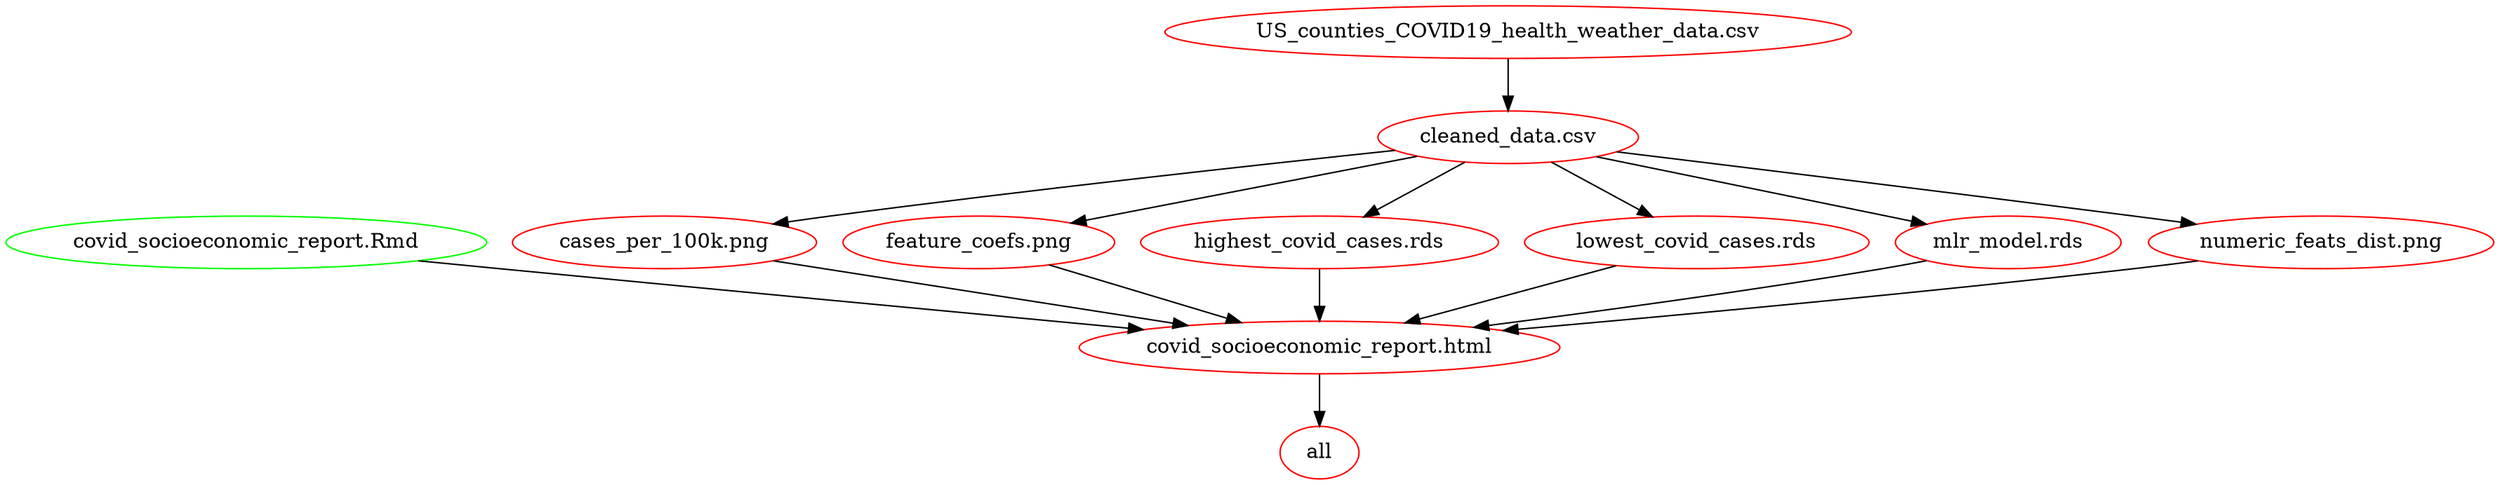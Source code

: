 digraph G {
n2[label="all", color="red"];
n6[label="cleaned_data.csv", color="red"];
n7[label="US_counties_COVID19_health_weather_data.csv", color="red"];
n4[label="covid_socioeconomic_report.Rmd", color="green"];
n3[label="covid_socioeconomic_report.html", color="red"];
n10[label="cases_per_100k.png", color="red"];
n11[label="feature_coefs.png", color="red"];
n5[label="highest_covid_cases.rds", color="red"];
n8[label="lowest_covid_cases.rds", color="red"];
n12[label="mlr_model.rds", color="red"];
n9[label="numeric_feats_dist.png", color="red"];
n3 -> n2 ; 
n7 -> n6 ; 
n4 -> n3 ; 
n10 -> n3 ; 
n11 -> n3 ; 
n5 -> n3 ; 
n8 -> n3 ; 
n12 -> n3 ; 
n9 -> n3 ; 
n6 -> n10 ; 
n6 -> n11 ; 
n6 -> n5 ; 
n6 -> n8 ; 
n6 -> n12 ; 
n6 -> n9 ; 
}
